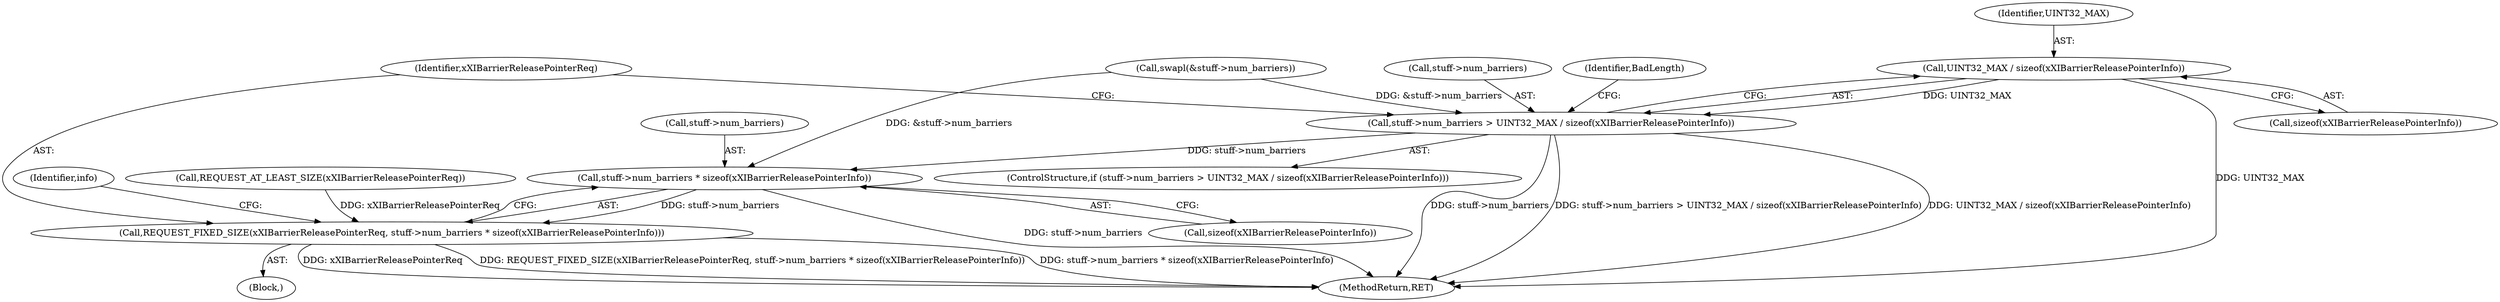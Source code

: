 digraph "0_xserver_d088e3c1286b548a58e62afdc70bb40981cdb9e8@API" {
"1000124" [label="(Call,UINT32_MAX / sizeof(xXIBarrierReleasePointerInfo))"];
"1000120" [label="(Call,stuff->num_barriers > UINT32_MAX / sizeof(xXIBarrierReleasePointerInfo))"];
"1000132" [label="(Call,stuff->num_barriers * sizeof(xXIBarrierReleasePointerInfo))"];
"1000130" [label="(Call,REQUEST_FIXED_SIZE(xXIBarrierReleasePointerReq, stuff->num_barriers * sizeof(xXIBarrierReleasePointerInfo)))"];
"1000139" [label="(Identifier,info)"];
"1000156" [label="(MethodReturn,RET)"];
"1000120" [label="(Call,stuff->num_barriers > UINT32_MAX / sizeof(xXIBarrierReleasePointerInfo))"];
"1000119" [label="(ControlStructure,if (stuff->num_barriers > UINT32_MAX / sizeof(xXIBarrierReleasePointerInfo)))"];
"1000126" [label="(Call,sizeof(xXIBarrierReleasePointerInfo))"];
"1000132" [label="(Call,stuff->num_barriers * sizeof(xXIBarrierReleasePointerInfo))"];
"1000112" [label="(Call,REQUEST_AT_LEAST_SIZE(xXIBarrierReleasePointerReq))"];
"1000136" [label="(Call,sizeof(xXIBarrierReleasePointerInfo))"];
"1000114" [label="(Call,swapl(&stuff->num_barriers))"];
"1000102" [label="(Block,)"];
"1000121" [label="(Call,stuff->num_barriers)"];
"1000131" [label="(Identifier,xXIBarrierReleasePointerReq)"];
"1000130" [label="(Call,REQUEST_FIXED_SIZE(xXIBarrierReleasePointerReq, stuff->num_barriers * sizeof(xXIBarrierReleasePointerInfo)))"];
"1000125" [label="(Identifier,UINT32_MAX)"];
"1000133" [label="(Call,stuff->num_barriers)"];
"1000129" [label="(Identifier,BadLength)"];
"1000124" [label="(Call,UINT32_MAX / sizeof(xXIBarrierReleasePointerInfo))"];
"1000124" -> "1000120"  [label="AST: "];
"1000124" -> "1000126"  [label="CFG: "];
"1000125" -> "1000124"  [label="AST: "];
"1000126" -> "1000124"  [label="AST: "];
"1000120" -> "1000124"  [label="CFG: "];
"1000124" -> "1000156"  [label="DDG: UINT32_MAX"];
"1000124" -> "1000120"  [label="DDG: UINT32_MAX"];
"1000120" -> "1000119"  [label="AST: "];
"1000121" -> "1000120"  [label="AST: "];
"1000129" -> "1000120"  [label="CFG: "];
"1000131" -> "1000120"  [label="CFG: "];
"1000120" -> "1000156"  [label="DDG: stuff->num_barriers"];
"1000120" -> "1000156"  [label="DDG: stuff->num_barriers > UINT32_MAX / sizeof(xXIBarrierReleasePointerInfo)"];
"1000120" -> "1000156"  [label="DDG: UINT32_MAX / sizeof(xXIBarrierReleasePointerInfo)"];
"1000114" -> "1000120"  [label="DDG: &stuff->num_barriers"];
"1000120" -> "1000132"  [label="DDG: stuff->num_barriers"];
"1000132" -> "1000130"  [label="AST: "];
"1000132" -> "1000136"  [label="CFG: "];
"1000133" -> "1000132"  [label="AST: "];
"1000136" -> "1000132"  [label="AST: "];
"1000130" -> "1000132"  [label="CFG: "];
"1000132" -> "1000156"  [label="DDG: stuff->num_barriers"];
"1000132" -> "1000130"  [label="DDG: stuff->num_barriers"];
"1000114" -> "1000132"  [label="DDG: &stuff->num_barriers"];
"1000130" -> "1000102"  [label="AST: "];
"1000131" -> "1000130"  [label="AST: "];
"1000139" -> "1000130"  [label="CFG: "];
"1000130" -> "1000156"  [label="DDG: REQUEST_FIXED_SIZE(xXIBarrierReleasePointerReq, stuff->num_barriers * sizeof(xXIBarrierReleasePointerInfo))"];
"1000130" -> "1000156"  [label="DDG: stuff->num_barriers * sizeof(xXIBarrierReleasePointerInfo)"];
"1000130" -> "1000156"  [label="DDG: xXIBarrierReleasePointerReq"];
"1000112" -> "1000130"  [label="DDG: xXIBarrierReleasePointerReq"];
}
